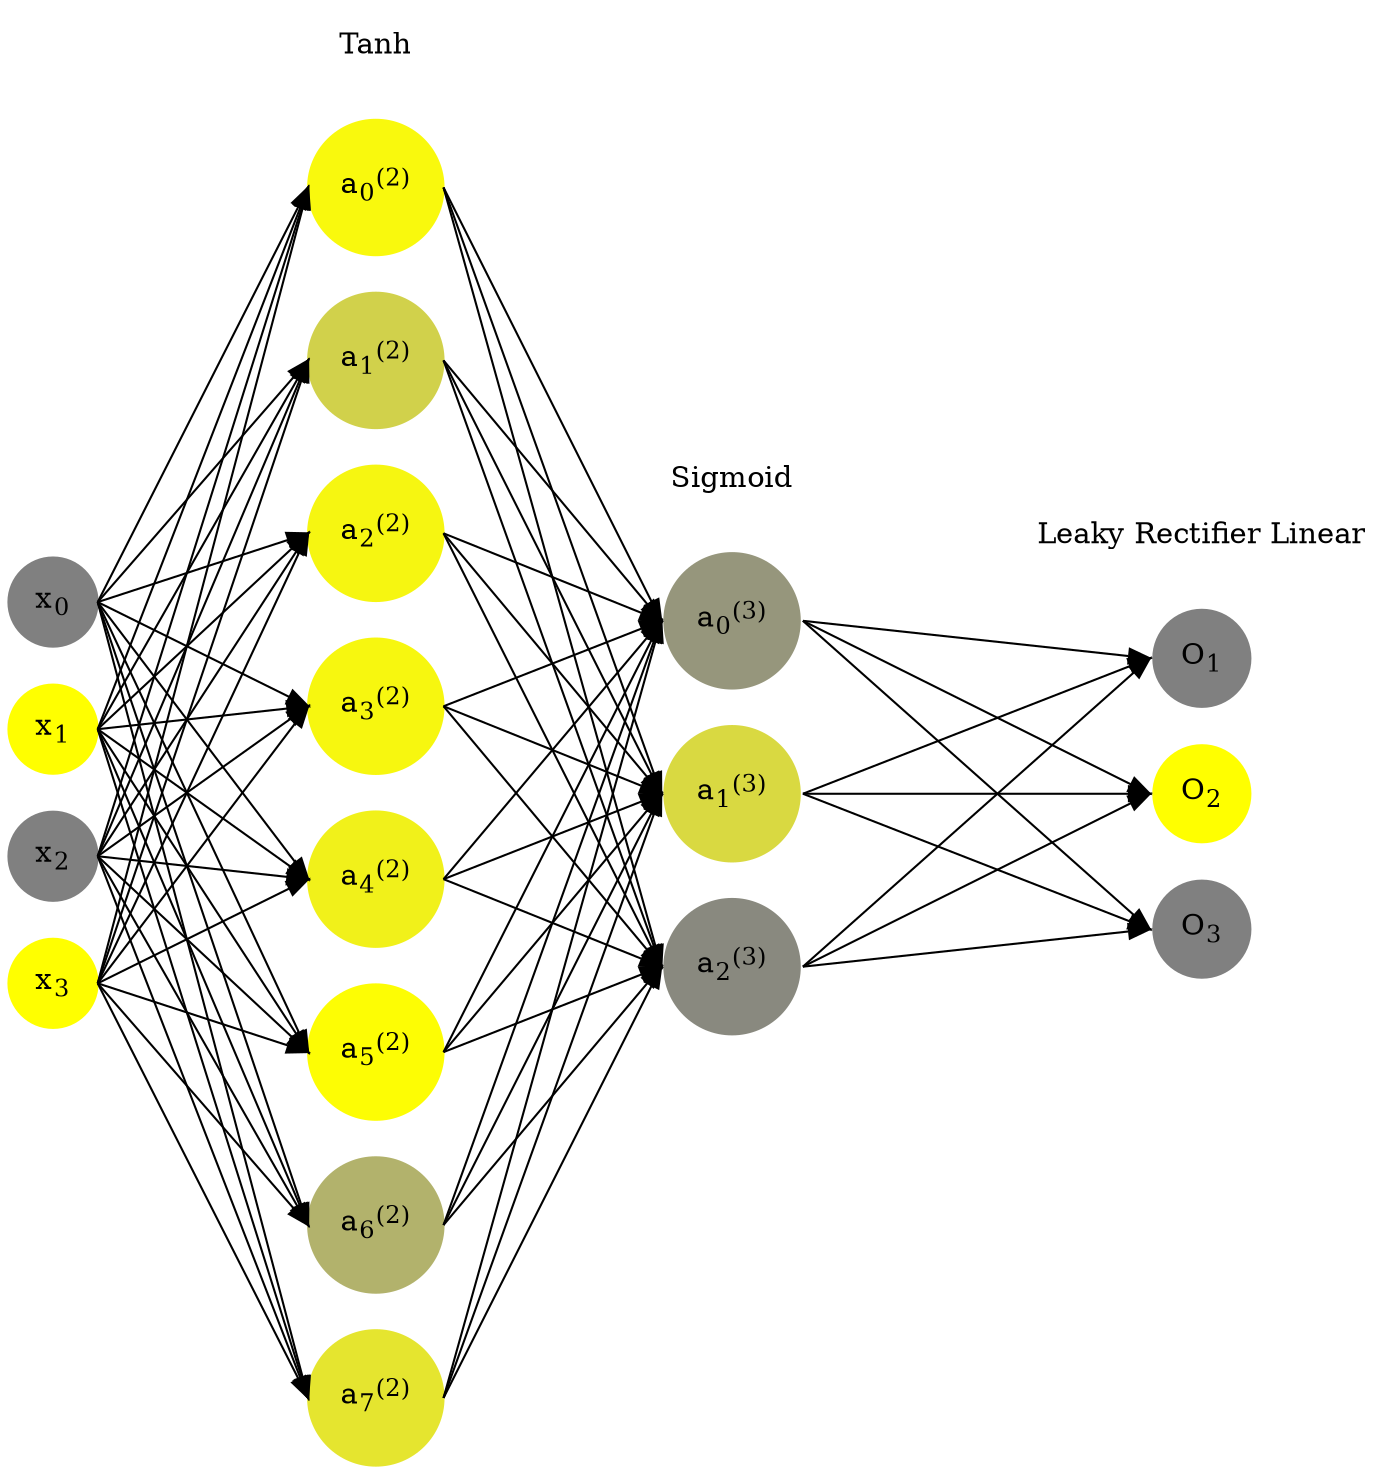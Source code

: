 digraph G {
	rankdir = LR;
	splines=false;
	edge[style=invis];
	ranksep= 1.4;
	{
	node [shape=circle, color="0.1667, 0.0, 0.5", style=filled, fillcolor="0.1667, 0.0, 0.5"];
	x0 [label=<x<sub>0</sub>>];
	}
	{
	node [shape=circle, color="0.1667, 1.0, 1.0", style=filled, fillcolor="0.1667, 1.0, 1.0"];
	x1 [label=<x<sub>1</sub>>];
	}
	{
	node [shape=circle, color="0.1667, 0.0, 0.5", style=filled, fillcolor="0.1667, 0.0, 0.5"];
	x2 [label=<x<sub>2</sub>>];
	}
	{
	node [shape=circle, color="0.1667, 1.0, 1.0", style=filled, fillcolor="0.1667, 1.0, 1.0"];
	x3 [label=<x<sub>3</sub>>];
	}
	{
	node [shape=circle, color="0.1667, 0.946119, 0.973059", style=filled, fillcolor="0.1667, 0.946119, 0.973059"];
	a02 [label=<a<sub>0</sub><sup>(2)</sup>>];
	}
	{
	node [shape=circle, color="0.1667, 0.638364, 0.819182", style=filled, fillcolor="0.1667, 0.638364, 0.819182"];
	a12 [label=<a<sub>1</sub><sup>(2)</sup>>];
	}
	{
	node [shape=circle, color="0.1667, 0.929682, 0.964841", style=filled, fillcolor="0.1667, 0.929682, 0.964841"];
	a22 [label=<a<sub>2</sub><sup>(2)</sup>>];
	}
	{
	node [shape=circle, color="0.1667, 0.936796, 0.968398", style=filled, fillcolor="0.1667, 0.936796, 0.968398"];
	a32 [label=<a<sub>3</sub><sup>(2)</sup>>];
	}
	{
	node [shape=circle, color="0.1667, 0.889798, 0.944899", style=filled, fillcolor="0.1667, 0.889798, 0.944899"];
	a42 [label=<a<sub>4</sub><sup>(2)</sup>>];
	}
	{
	node [shape=circle, color="0.1667, 0.981360, 0.990680", style=filled, fillcolor="0.1667, 0.981360, 0.990680"];
	a52 [label=<a<sub>5</sub><sup>(2)</sup>>];
	}
	{
	node [shape=circle, color="0.1667, 0.394624, 0.697312", style=filled, fillcolor="0.1667, 0.394624, 0.697312"];
	a62 [label=<a<sub>6</sub><sup>(2)</sup>>];
	}
	{
	node [shape=circle, color="0.1667, 0.792350, 0.896175", style=filled, fillcolor="0.1667, 0.792350, 0.896175"];
	a72 [label=<a<sub>7</sub><sup>(2)</sup>>];
	}
	{
	node [shape=circle, color="0.1667, 0.174202, 0.587101", style=filled, fillcolor="0.1667, 0.174202, 0.587101"];
	a03 [label=<a<sub>0</sub><sup>(3)</sup>>];
	}
	{
	node [shape=circle, color="0.1667, 0.700270, 0.850135", style=filled, fillcolor="0.1667, 0.700270, 0.850135"];
	a13 [label=<a<sub>1</sub><sup>(3)</sup>>];
	}
	{
	node [shape=circle, color="0.1667, 0.074969, 0.537484", style=filled, fillcolor="0.1667, 0.074969, 0.537484"];
	a23 [label=<a<sub>2</sub><sup>(3)</sup>>];
	}
	{
	node [shape=circle, color="0.1667, 0.0, 0.5", style=filled, fillcolor="0.1667, 0.0, 0.5"];
	O1 [label=<O<sub>1</sub>>];
	}
	{
	node [shape=circle, color="0.1667, 1.0, 1.0", style=filled, fillcolor="0.1667, 1.0, 1.0"];
	O2 [label=<O<sub>2</sub>>];
	}
	{
	node [shape=circle, color="0.1667, 0.0, 0.5", style=filled, fillcolor="0.1667, 0.0, 0.5"];
	O3 [label=<O<sub>3</sub>>];
	}
	{
	rank=same;
	x0->x1->x2->x3;
	}
	{
	rank=same;
	a02->a12->a22->a32->a42->a52->a62->a72;
	}
	{
	rank=same;
	a03->a13->a23;
	}
	{
	rank=same;
	O1->O2->O3;
	}
	l1 [shape=plaintext,label="Tanh"];
	l1->a02;
	{rank=same; l1;a02};
	l2 [shape=plaintext,label="Sigmoid"];
	l2->a03;
	{rank=same; l2;a03};
	l3 [shape=plaintext,label="Leaky Rectifier Linear"];
	l3->O1;
	{rank=same; l3;O1};
edge[style=solid, tailport=e, headport=w];
	{x0;x1;x2;x3} -> {a02;a12;a22;a32;a42;a52;a62;a72};
	{a02;a12;a22;a32;a42;a52;a62;a72} -> {a03;a13;a23};
	{a03;a13;a23} -> {O1,O2,O3};
}